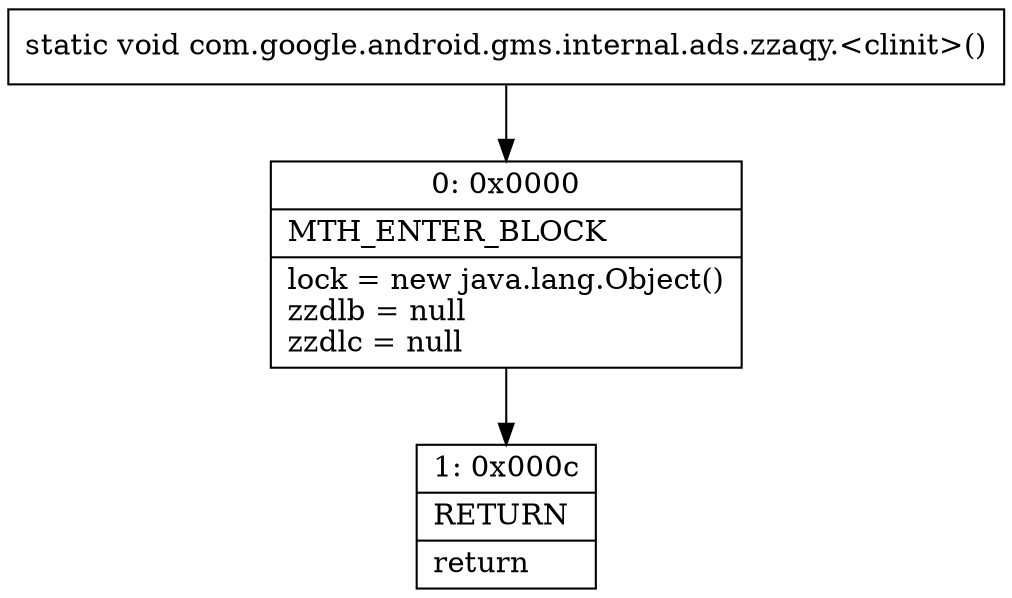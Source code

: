 digraph "CFG forcom.google.android.gms.internal.ads.zzaqy.\<clinit\>()V" {
Node_0 [shape=record,label="{0\:\ 0x0000|MTH_ENTER_BLOCK\l|lock = new java.lang.Object()\lzzdlb = null\lzzdlc = null\l}"];
Node_1 [shape=record,label="{1\:\ 0x000c|RETURN\l|return\l}"];
MethodNode[shape=record,label="{static void com.google.android.gms.internal.ads.zzaqy.\<clinit\>() }"];
MethodNode -> Node_0;
Node_0 -> Node_1;
}


